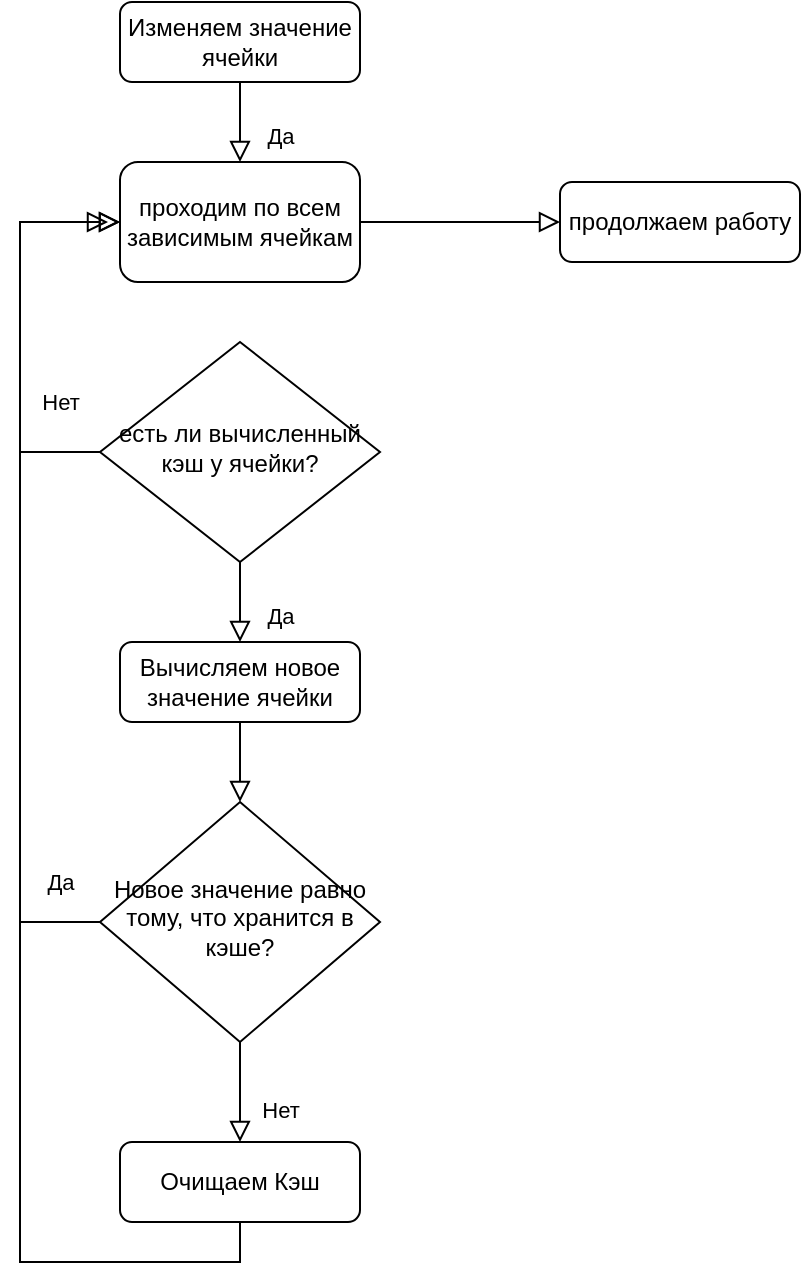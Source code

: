 <mxfile version="21.6.7" type="device">
  <diagram id="C5RBs43oDa-KdzZeNtuy" name="Page-1">
    <mxGraphModel dx="2074" dy="778" grid="1" gridSize="10" guides="1" tooltips="1" connect="1" arrows="1" fold="1" page="1" pageScale="1" pageWidth="827" pageHeight="1169" math="0" shadow="0">
      <root>
        <mxCell id="WIyWlLk6GJQsqaUBKTNV-0" />
        <mxCell id="WIyWlLk6GJQsqaUBKTNV-1" parent="WIyWlLk6GJQsqaUBKTNV-0" />
        <mxCell id="WIyWlLk6GJQsqaUBKTNV-3" value="Изменяем значение ячейки" style="rounded=1;whiteSpace=wrap;html=1;fontSize=12;glass=0;strokeWidth=1;shadow=0;" parent="WIyWlLk6GJQsqaUBKTNV-1" vertex="1">
          <mxGeometry x="160" y="80" width="120" height="40" as="geometry" />
        </mxCell>
        <mxCell id="WIyWlLk6GJQsqaUBKTNV-6" value="Новое значение равно тому, что хранится в кэше?" style="rhombus;whiteSpace=wrap;html=1;shadow=0;fontFamily=Helvetica;fontSize=12;align=center;strokeWidth=1;spacing=6;spacingTop=-4;" parent="WIyWlLk6GJQsqaUBKTNV-1" vertex="1">
          <mxGeometry x="150" y="480" width="140" height="120" as="geometry" />
        </mxCell>
        <mxCell id="WIyWlLk6GJQsqaUBKTNV-7" value="Вычисляем новое значение ячейки" style="rounded=1;whiteSpace=wrap;html=1;fontSize=12;glass=0;strokeWidth=1;shadow=0;" parent="WIyWlLk6GJQsqaUBKTNV-1" vertex="1">
          <mxGeometry x="160" y="400" width="120" height="40" as="geometry" />
        </mxCell>
        <mxCell id="-ac8wD5Ak8Aj8vEQK9q3-0" value="проходим по всем зависимым ячейкам&lt;br&gt;" style="rounded=1;whiteSpace=wrap;html=1;fontSize=12;glass=0;strokeWidth=1;shadow=0;" vertex="1" parent="WIyWlLk6GJQsqaUBKTNV-1">
          <mxGeometry x="160" y="160" width="120" height="60" as="geometry" />
        </mxCell>
        <mxCell id="-ac8wD5Ak8Aj8vEQK9q3-1" value="есть ли вычисленный кэш у ячейки?" style="rhombus;whiteSpace=wrap;html=1;shadow=0;fontFamily=Helvetica;fontSize=12;align=center;strokeWidth=1;spacing=6;spacingTop=-4;" vertex="1" parent="WIyWlLk6GJQsqaUBKTNV-1">
          <mxGeometry x="150" y="250" width="140" height="110" as="geometry" />
        </mxCell>
        <mxCell id="-ac8wD5Ak8Aj8vEQK9q3-2" value="Нет" style="edgeStyle=orthogonalEdgeStyle;rounded=0;html=1;jettySize=auto;orthogonalLoop=1;fontSize=11;endArrow=block;endFill=0;endSize=8;strokeWidth=1;shadow=0;labelBackgroundColor=none;exitX=0;exitY=0.5;exitDx=0;exitDy=0;entryX=0;entryY=0.5;entryDx=0;entryDy=0;" edge="1" parent="WIyWlLk6GJQsqaUBKTNV-1" source="-ac8wD5Ak8Aj8vEQK9q3-1" target="-ac8wD5Ak8Aj8vEQK9q3-0">
          <mxGeometry x="-0.366" y="-20" relative="1" as="geometry">
            <mxPoint as="offset" />
            <mxPoint x="534" y="440" as="sourcePoint" />
            <mxPoint x="584" y="440" as="targetPoint" />
            <Array as="points">
              <mxPoint x="110" y="305" />
              <mxPoint x="110" y="190" />
            </Array>
          </mxGeometry>
        </mxCell>
        <mxCell id="-ac8wD5Ak8Aj8vEQK9q3-3" value="Да" style="edgeStyle=orthogonalEdgeStyle;rounded=0;html=1;jettySize=auto;orthogonalLoop=1;fontSize=11;endArrow=block;endFill=0;endSize=8;strokeWidth=1;shadow=0;labelBackgroundColor=none;exitX=0;exitY=0.5;exitDx=0;exitDy=0;entryX=0;entryY=0.5;entryDx=0;entryDy=0;" edge="1" parent="WIyWlLk6GJQsqaUBKTNV-1" source="WIyWlLk6GJQsqaUBKTNV-6" target="-ac8wD5Ak8Aj8vEQK9q3-0">
          <mxGeometry x="-0.727" y="-20" relative="1" as="geometry">
            <mxPoint as="offset" />
            <mxPoint x="534" y="560" as="sourcePoint" />
            <mxPoint x="584" y="560" as="targetPoint" />
            <Array as="points">
              <mxPoint x="110" y="540" />
              <mxPoint x="110" y="190" />
            </Array>
          </mxGeometry>
        </mxCell>
        <mxCell id="-ac8wD5Ak8Aj8vEQK9q3-4" value="Нет" style="rounded=0;html=1;jettySize=auto;orthogonalLoop=1;fontSize=11;endArrow=block;endFill=0;endSize=8;strokeWidth=1;shadow=0;labelBackgroundColor=none;edgeStyle=orthogonalEdgeStyle;exitX=0.5;exitY=1;exitDx=0;exitDy=0;entryX=0.5;entryY=0;entryDx=0;entryDy=0;" edge="1" parent="WIyWlLk6GJQsqaUBKTNV-1" source="WIyWlLk6GJQsqaUBKTNV-6" target="-ac8wD5Ak8Aj8vEQK9q3-5">
          <mxGeometry x="0.333" y="20" relative="1" as="geometry">
            <mxPoint as="offset" />
            <mxPoint x="484" y="600" as="sourcePoint" />
            <mxPoint x="220" y="650" as="targetPoint" />
          </mxGeometry>
        </mxCell>
        <mxCell id="-ac8wD5Ak8Aj8vEQK9q3-5" value="Очищаем Кэш" style="rounded=1;whiteSpace=wrap;html=1;fontSize=12;glass=0;strokeWidth=1;shadow=0;" vertex="1" parent="WIyWlLk6GJQsqaUBKTNV-1">
          <mxGeometry x="160" y="650" width="120" height="40" as="geometry" />
        </mxCell>
        <mxCell id="-ac8wD5Ak8Aj8vEQK9q3-6" value="" style="rounded=0;html=1;jettySize=auto;orthogonalLoop=1;fontSize=11;endArrow=block;endFill=0;endSize=8;strokeWidth=1;shadow=0;labelBackgroundColor=none;edgeStyle=orthogonalEdgeStyle;exitX=0.5;exitY=1;exitDx=0;exitDy=0;entryX=-0.05;entryY=0.5;entryDx=0;entryDy=0;entryPerimeter=0;" edge="1" parent="WIyWlLk6GJQsqaUBKTNV-1" source="-ac8wD5Ak8Aj8vEQK9q3-5" target="-ac8wD5Ak8Aj8vEQK9q3-0">
          <mxGeometry x="0.333" y="20" relative="1" as="geometry">
            <mxPoint as="offset" />
            <mxPoint x="484" y="600" as="sourcePoint" />
            <mxPoint x="484" y="660" as="targetPoint" />
            <Array as="points">
              <mxPoint x="220" y="710" />
              <mxPoint x="110" y="710" />
              <mxPoint x="110" y="190" />
            </Array>
          </mxGeometry>
        </mxCell>
        <mxCell id="-ac8wD5Ak8Aj8vEQK9q3-7" value="продолжаем работу" style="rounded=1;whiteSpace=wrap;html=1;fontSize=12;glass=0;strokeWidth=1;shadow=0;" vertex="1" parent="WIyWlLk6GJQsqaUBKTNV-1">
          <mxGeometry x="380" y="170" width="120" height="40" as="geometry" />
        </mxCell>
        <mxCell id="-ac8wD5Ak8Aj8vEQK9q3-8" value="" style="rounded=0;html=1;jettySize=auto;orthogonalLoop=1;fontSize=11;endArrow=block;endFill=0;endSize=8;strokeWidth=1;shadow=0;labelBackgroundColor=none;edgeStyle=orthogonalEdgeStyle;exitX=1;exitY=0.5;exitDx=0;exitDy=0;entryX=0;entryY=0.5;entryDx=0;entryDy=0;" edge="1" parent="WIyWlLk6GJQsqaUBKTNV-1" source="-ac8wD5Ak8Aj8vEQK9q3-0" target="-ac8wD5Ak8Aj8vEQK9q3-7">
          <mxGeometry x="0.333" y="20" relative="1" as="geometry">
            <mxPoint as="offset" />
            <mxPoint x="230" y="700" as="sourcePoint" />
            <mxPoint x="164" y="200" as="targetPoint" />
            <Array as="points">
              <mxPoint x="360" y="190" />
              <mxPoint x="360" y="190" />
            </Array>
          </mxGeometry>
        </mxCell>
        <mxCell id="-ac8wD5Ak8Aj8vEQK9q3-9" value="Да" style="rounded=0;html=1;jettySize=auto;orthogonalLoop=1;fontSize=11;endArrow=block;endFill=0;endSize=8;strokeWidth=1;shadow=0;labelBackgroundColor=none;edgeStyle=orthogonalEdgeStyle;exitX=0.5;exitY=1;exitDx=0;exitDy=0;" edge="1" parent="WIyWlLk6GJQsqaUBKTNV-1" source="-ac8wD5Ak8Aj8vEQK9q3-1">
          <mxGeometry x="0.333" y="20" relative="1" as="geometry">
            <mxPoint as="offset" />
            <mxPoint x="230" y="610" as="sourcePoint" />
            <mxPoint x="220" y="400" as="targetPoint" />
          </mxGeometry>
        </mxCell>
        <mxCell id="-ac8wD5Ak8Aj8vEQK9q3-10" value="" style="rounded=0;html=1;jettySize=auto;orthogonalLoop=1;fontSize=11;endArrow=block;endFill=0;endSize=8;strokeWidth=1;shadow=0;labelBackgroundColor=none;edgeStyle=orthogonalEdgeStyle;exitX=0.5;exitY=1;exitDx=0;exitDy=0;entryX=0.5;entryY=0;entryDx=0;entryDy=0;" edge="1" parent="WIyWlLk6GJQsqaUBKTNV-1" source="WIyWlLk6GJQsqaUBKTNV-7" target="WIyWlLk6GJQsqaUBKTNV-6">
          <mxGeometry x="0.333" y="20" relative="1" as="geometry">
            <mxPoint as="offset" />
            <mxPoint x="230" y="370" as="sourcePoint" />
            <mxPoint x="230" y="410" as="targetPoint" />
          </mxGeometry>
        </mxCell>
        <mxCell id="-ac8wD5Ak8Aj8vEQK9q3-11" value="Да" style="rounded=0;html=1;jettySize=auto;orthogonalLoop=1;fontSize=11;endArrow=block;endFill=0;endSize=8;strokeWidth=1;shadow=0;labelBackgroundColor=none;edgeStyle=orthogonalEdgeStyle;exitX=0.5;exitY=1;exitDx=0;exitDy=0;" edge="1" parent="WIyWlLk6GJQsqaUBKTNV-1" source="WIyWlLk6GJQsqaUBKTNV-3">
          <mxGeometry x="0.333" y="20" relative="1" as="geometry">
            <mxPoint as="offset" />
            <mxPoint x="230" y="370" as="sourcePoint" />
            <mxPoint x="220" y="160" as="targetPoint" />
          </mxGeometry>
        </mxCell>
      </root>
    </mxGraphModel>
  </diagram>
</mxfile>
